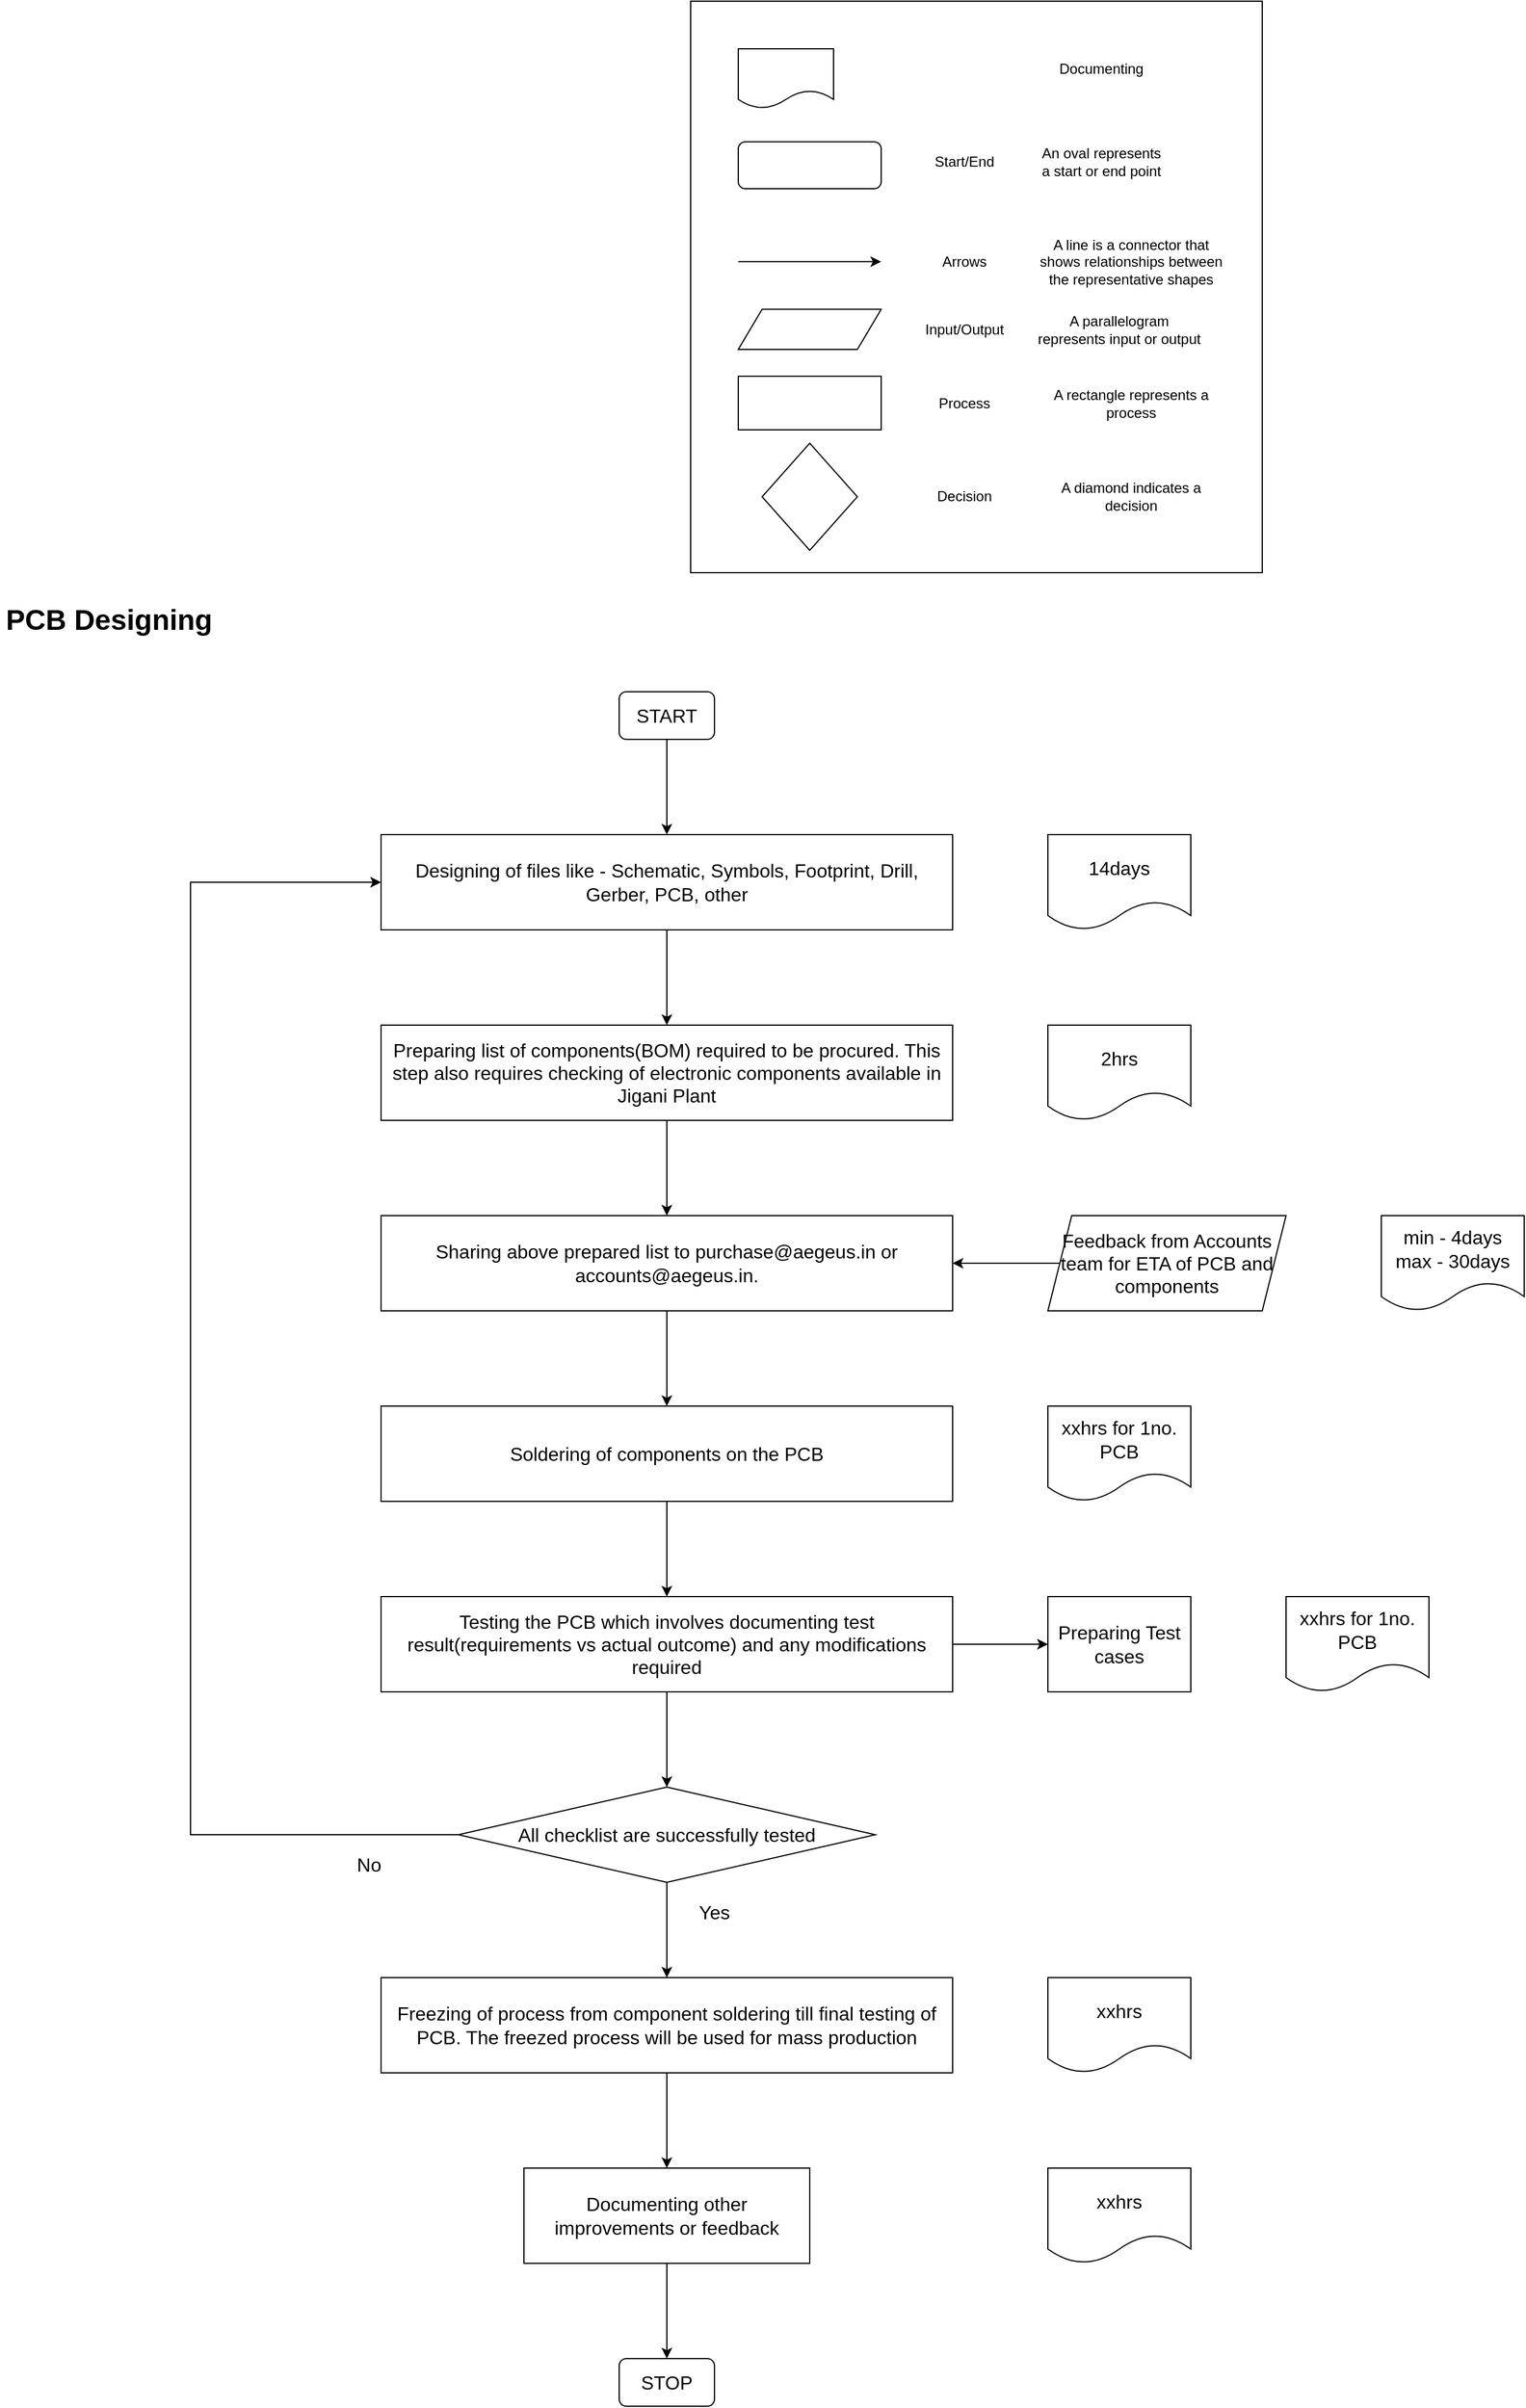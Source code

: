 <mxfile version="21.2.0" type="github">
  <diagram id="C5RBs43oDa-KdzZeNtuy" name="Page-1">
    <mxGraphModel dx="1101" dy="573" grid="1" gridSize="10" guides="1" tooltips="1" connect="1" arrows="1" fold="1" page="1" pageScale="1" pageWidth="2339" pageHeight="3300" math="0" shadow="0">
      <root>
        <mxCell id="WIyWlLk6GJQsqaUBKTNV-0" />
        <mxCell id="WIyWlLk6GJQsqaUBKTNV-1" parent="WIyWlLk6GJQsqaUBKTNV-0" />
        <mxCell id="08hdWsbHX_fokyvuwQh9-18" value="" style="group" vertex="1" connectable="0" parent="WIyWlLk6GJQsqaUBKTNV-1">
          <mxGeometry x="620" y="20" width="480" height="540" as="geometry" />
        </mxCell>
        <mxCell id="08hdWsbHX_fokyvuwQh9-67" value="" style="group" vertex="1" connectable="0" parent="08hdWsbHX_fokyvuwQh9-18">
          <mxGeometry width="480" height="480" as="geometry" />
        </mxCell>
        <mxCell id="08hdWsbHX_fokyvuwQh9-17" value="" style="whiteSpace=wrap;html=1;aspect=fixed;" vertex="1" parent="08hdWsbHX_fokyvuwQh9-67">
          <mxGeometry width="480" height="480" as="geometry" />
        </mxCell>
        <mxCell id="08hdWsbHX_fokyvuwQh9-1" value="Start/End" style="text;strokeColor=none;align=center;fillColor=none;html=1;verticalAlign=middle;whiteSpace=wrap;rounded=0;" vertex="1" parent="08hdWsbHX_fokyvuwQh9-67">
          <mxGeometry x="200" y="118.125" width="60" height="33.75" as="geometry" />
        </mxCell>
        <mxCell id="08hdWsbHX_fokyvuwQh9-2" value="An oval represents a start or end point" style="text;strokeColor=none;align=center;fillColor=none;html=1;verticalAlign=middle;whiteSpace=wrap;rounded=0;" vertex="1" parent="08hdWsbHX_fokyvuwQh9-67">
          <mxGeometry x="290" y="118.125" width="110" height="33.75" as="geometry" />
        </mxCell>
        <mxCell id="08hdWsbHX_fokyvuwQh9-3" value="Arrows" style="text;strokeColor=none;align=center;fillColor=none;html=1;verticalAlign=middle;whiteSpace=wrap;rounded=0;" vertex="1" parent="08hdWsbHX_fokyvuwQh9-67">
          <mxGeometry x="200" y="202.5" width="60" height="33.75" as="geometry" />
        </mxCell>
        <mxCell id="08hdWsbHX_fokyvuwQh9-4" value="A line is a connector that shows relationships between the representative shapes" style="text;strokeColor=none;align=center;fillColor=none;html=1;verticalAlign=middle;whiteSpace=wrap;rounded=0;" vertex="1" parent="08hdWsbHX_fokyvuwQh9-67">
          <mxGeometry x="290" y="202.5" width="160" height="33.75" as="geometry" />
        </mxCell>
        <mxCell id="08hdWsbHX_fokyvuwQh9-5" value="Input/Output" style="text;strokeColor=none;align=center;fillColor=none;html=1;verticalAlign=middle;whiteSpace=wrap;rounded=0;" vertex="1" parent="08hdWsbHX_fokyvuwQh9-67">
          <mxGeometry x="200" y="258.75" width="60" height="33.75" as="geometry" />
        </mxCell>
        <mxCell id="08hdWsbHX_fokyvuwQh9-6" value="A parallelogram represents input or output" style="text;strokeColor=none;align=center;fillColor=none;html=1;verticalAlign=middle;whiteSpace=wrap;rounded=0;" vertex="1" parent="08hdWsbHX_fokyvuwQh9-67">
          <mxGeometry x="290" y="258.75" width="140" height="33.75" as="geometry" />
        </mxCell>
        <mxCell id="08hdWsbHX_fokyvuwQh9-7" value="Process" style="text;strokeColor=none;align=center;fillColor=none;html=1;verticalAlign=middle;whiteSpace=wrap;rounded=0;" vertex="1" parent="08hdWsbHX_fokyvuwQh9-67">
          <mxGeometry x="200" y="320.625" width="60" height="33.75" as="geometry" />
        </mxCell>
        <mxCell id="08hdWsbHX_fokyvuwQh9-8" value="A rectangle represents a process" style="text;strokeColor=none;align=center;fillColor=none;html=1;verticalAlign=middle;whiteSpace=wrap;rounded=0;" vertex="1" parent="08hdWsbHX_fokyvuwQh9-67">
          <mxGeometry x="290" y="320.625" width="160" height="33.75" as="geometry" />
        </mxCell>
        <mxCell id="08hdWsbHX_fokyvuwQh9-10" value="Decision" style="text;strokeColor=none;align=center;fillColor=none;html=1;verticalAlign=middle;whiteSpace=wrap;rounded=0;" vertex="1" parent="08hdWsbHX_fokyvuwQh9-67">
          <mxGeometry x="200" y="399.375" width="60" height="33.75" as="geometry" />
        </mxCell>
        <mxCell id="08hdWsbHX_fokyvuwQh9-11" value="A diamond indicates a decision" style="text;strokeColor=none;align=center;fillColor=none;html=1;verticalAlign=middle;whiteSpace=wrap;rounded=0;" vertex="1" parent="08hdWsbHX_fokyvuwQh9-67">
          <mxGeometry x="290" y="399.375" width="160" height="33.75" as="geometry" />
        </mxCell>
        <mxCell id="08hdWsbHX_fokyvuwQh9-12" value="" style="rounded=1;whiteSpace=wrap;html=1;" vertex="1" parent="08hdWsbHX_fokyvuwQh9-67">
          <mxGeometry x="40" y="118.125" width="120" height="39.375" as="geometry" />
        </mxCell>
        <mxCell id="08hdWsbHX_fokyvuwQh9-13" value="" style="endArrow=classic;html=1;rounded=0;" edge="1" parent="08hdWsbHX_fokyvuwQh9-67">
          <mxGeometry width="50" height="50" relative="1" as="geometry">
            <mxPoint x="40" y="218.812" as="sourcePoint" />
            <mxPoint x="160" y="218.812" as="targetPoint" />
            <Array as="points">
              <mxPoint x="100" y="218.812" />
            </Array>
          </mxGeometry>
        </mxCell>
        <mxCell id="08hdWsbHX_fokyvuwQh9-14" value="" style="shape=parallelogram;perimeter=parallelogramPerimeter;whiteSpace=wrap;html=1;fixedSize=1;" vertex="1" parent="08hdWsbHX_fokyvuwQh9-67">
          <mxGeometry x="40" y="258.75" width="120" height="33.75" as="geometry" />
        </mxCell>
        <mxCell id="08hdWsbHX_fokyvuwQh9-15" value="" style="rounded=0;whiteSpace=wrap;html=1;" vertex="1" parent="08hdWsbHX_fokyvuwQh9-67">
          <mxGeometry x="40" y="315" width="120" height="45" as="geometry" />
        </mxCell>
        <mxCell id="08hdWsbHX_fokyvuwQh9-16" value="" style="rhombus;whiteSpace=wrap;html=1;" vertex="1" parent="08hdWsbHX_fokyvuwQh9-67">
          <mxGeometry x="60" y="371.25" width="80" height="90" as="geometry" />
        </mxCell>
        <mxCell id="08hdWsbHX_fokyvuwQh9-65" value="" style="shape=document;whiteSpace=wrap;html=1;boundedLbl=1;" vertex="1" parent="08hdWsbHX_fokyvuwQh9-67">
          <mxGeometry x="40" y="40" width="80" height="50" as="geometry" />
        </mxCell>
        <mxCell id="08hdWsbHX_fokyvuwQh9-66" value="Documenting" style="text;strokeColor=none;align=center;fillColor=none;html=1;verticalAlign=middle;whiteSpace=wrap;rounded=0;" vertex="1" parent="08hdWsbHX_fokyvuwQh9-67">
          <mxGeometry x="290" y="40.005" width="110" height="33.75" as="geometry" />
        </mxCell>
        <mxCell id="08hdWsbHX_fokyvuwQh9-21" value="&lt;h1&gt;PCB Designing&lt;br&gt;&lt;/h1&gt;&lt;p&gt;&lt;br&gt;&lt;/p&gt;" style="text;html=1;strokeColor=none;fillColor=none;spacing=5;spacingTop=-20;whiteSpace=wrap;overflow=hidden;rounded=0;" vertex="1" parent="WIyWlLk6GJQsqaUBKTNV-1">
          <mxGeometry x="40" y="520" width="190" height="40" as="geometry" />
        </mxCell>
        <mxCell id="08hdWsbHX_fokyvuwQh9-31" style="edgeStyle=orthogonalEdgeStyle;rounded=0;orthogonalLoop=1;jettySize=auto;html=1;entryX=0.5;entryY=0;entryDx=0;entryDy=0;" edge="1" parent="WIyWlLk6GJQsqaUBKTNV-1" source="08hdWsbHX_fokyvuwQh9-24" target="08hdWsbHX_fokyvuwQh9-25">
          <mxGeometry relative="1" as="geometry" />
        </mxCell>
        <mxCell id="08hdWsbHX_fokyvuwQh9-24" value="&lt;font size=&quot;3&quot;&gt;START&lt;/font&gt;" style="rounded=1;whiteSpace=wrap;html=1;" vertex="1" parent="WIyWlLk6GJQsqaUBKTNV-1">
          <mxGeometry x="560" y="600" width="80" height="40" as="geometry" />
        </mxCell>
        <mxCell id="08hdWsbHX_fokyvuwQh9-45" style="edgeStyle=orthogonalEdgeStyle;rounded=0;orthogonalLoop=1;jettySize=auto;html=1;entryX=0.5;entryY=0;entryDx=0;entryDy=0;" edge="1" parent="WIyWlLk6GJQsqaUBKTNV-1" source="08hdWsbHX_fokyvuwQh9-25" target="08hdWsbHX_fokyvuwQh9-32">
          <mxGeometry relative="1" as="geometry" />
        </mxCell>
        <mxCell id="08hdWsbHX_fokyvuwQh9-25" value="&lt;font size=&quot;3&quot;&gt;Designing of files like - Schematic, Symbols, Footprint, Drill, Gerber, PCB, other &lt;br&gt;&lt;/font&gt;" style="rounded=0;whiteSpace=wrap;html=1;" vertex="1" parent="WIyWlLk6GJQsqaUBKTNV-1">
          <mxGeometry x="360" y="720" width="480" height="80" as="geometry" />
        </mxCell>
        <mxCell id="08hdWsbHX_fokyvuwQh9-46" style="edgeStyle=orthogonalEdgeStyle;rounded=0;orthogonalLoop=1;jettySize=auto;html=1;entryX=0.5;entryY=0;entryDx=0;entryDy=0;" edge="1" parent="WIyWlLk6GJQsqaUBKTNV-1" source="08hdWsbHX_fokyvuwQh9-32" target="08hdWsbHX_fokyvuwQh9-33">
          <mxGeometry relative="1" as="geometry" />
        </mxCell>
        <mxCell id="08hdWsbHX_fokyvuwQh9-32" value="&lt;font size=&quot;3&quot;&gt;Preparing list of components&lt;/font&gt;&lt;font size=&quot;3&quot;&gt;(BOM)&lt;/font&gt;&lt;font size=&quot;3&quot;&gt; required to be procured. This step also requires checking of electronic components available in Jigani Plant &lt;br&gt;&lt;/font&gt;" style="rounded=0;whiteSpace=wrap;html=1;" vertex="1" parent="WIyWlLk6GJQsqaUBKTNV-1">
          <mxGeometry x="360" y="880" width="480" height="80" as="geometry" />
        </mxCell>
        <mxCell id="08hdWsbHX_fokyvuwQh9-47" style="edgeStyle=orthogonalEdgeStyle;rounded=0;orthogonalLoop=1;jettySize=auto;html=1;entryX=0.5;entryY=0;entryDx=0;entryDy=0;" edge="1" parent="WIyWlLk6GJQsqaUBKTNV-1" source="08hdWsbHX_fokyvuwQh9-33" target="08hdWsbHX_fokyvuwQh9-34">
          <mxGeometry relative="1" as="geometry" />
        </mxCell>
        <mxCell id="08hdWsbHX_fokyvuwQh9-33" value="&lt;font size=&quot;3&quot;&gt;Sharing above prepared list to purchase@aegeus.in or accounts@aegeus.in. &lt;/font&gt;&lt;style type=&quot;text/css&quot;&gt;td {border: 1px solid #cccccc;}br {mso-data-placement:same-cell;}&lt;/style&gt;" style="rounded=0;whiteSpace=wrap;html=1;" vertex="1" parent="WIyWlLk6GJQsqaUBKTNV-1">
          <mxGeometry x="360" y="1040" width="480" height="80" as="geometry" />
        </mxCell>
        <mxCell id="08hdWsbHX_fokyvuwQh9-48" style="edgeStyle=orthogonalEdgeStyle;rounded=0;orthogonalLoop=1;jettySize=auto;html=1;entryX=0.5;entryY=0;entryDx=0;entryDy=0;" edge="1" parent="WIyWlLk6GJQsqaUBKTNV-1" source="08hdWsbHX_fokyvuwQh9-34" target="08hdWsbHX_fokyvuwQh9-35">
          <mxGeometry relative="1" as="geometry" />
        </mxCell>
        <mxCell id="08hdWsbHX_fokyvuwQh9-34" value="&lt;font size=&quot;3&quot;&gt;Soldering of components on the PCB&lt;br&gt;&lt;/font&gt;" style="rounded=0;whiteSpace=wrap;html=1;" vertex="1" parent="WIyWlLk6GJQsqaUBKTNV-1">
          <mxGeometry x="360" y="1200" width="480" height="80" as="geometry" />
        </mxCell>
        <mxCell id="08hdWsbHX_fokyvuwQh9-50" style="edgeStyle=orthogonalEdgeStyle;rounded=0;orthogonalLoop=1;jettySize=auto;html=1;entryX=0;entryY=0.5;entryDx=0;entryDy=0;" edge="1" parent="WIyWlLk6GJQsqaUBKTNV-1" source="08hdWsbHX_fokyvuwQh9-35" target="08hdWsbHX_fokyvuwQh9-49">
          <mxGeometry relative="1" as="geometry">
            <mxPoint x="870" y="1400" as="targetPoint" />
          </mxGeometry>
        </mxCell>
        <mxCell id="08hdWsbHX_fokyvuwQh9-35" value="&lt;font size=&quot;3&quot;&gt;Testing the PCB &lt;/font&gt;&lt;font size=&quot;3&quot;&gt;which involves documenting test result(requirements vs actual outcome) and any modifications required &lt;/font&gt;" style="rounded=0;whiteSpace=wrap;html=1;" vertex="1" parent="WIyWlLk6GJQsqaUBKTNV-1">
          <mxGeometry x="360" y="1360" width="480" height="80" as="geometry" />
        </mxCell>
        <mxCell id="08hdWsbHX_fokyvuwQh9-38" style="edgeStyle=orthogonalEdgeStyle;rounded=0;orthogonalLoop=1;jettySize=auto;html=1;entryX=0.5;entryY=0;entryDx=0;entryDy=0;" edge="1" parent="WIyWlLk6GJQsqaUBKTNV-1" source="08hdWsbHX_fokyvuwQh9-39" target="08hdWsbHX_fokyvuwQh9-37">
          <mxGeometry relative="1" as="geometry" />
        </mxCell>
        <mxCell id="08hdWsbHX_fokyvuwQh9-56" value="" style="edgeStyle=orthogonalEdgeStyle;rounded=0;orthogonalLoop=1;jettySize=auto;html=1;" edge="1" parent="WIyWlLk6GJQsqaUBKTNV-1" source="08hdWsbHX_fokyvuwQh9-36" target="08hdWsbHX_fokyvuwQh9-55">
          <mxGeometry relative="1" as="geometry" />
        </mxCell>
        <mxCell id="08hdWsbHX_fokyvuwQh9-36" value="&lt;font size=&quot;3&quot;&gt;Documenting other improvements or feedback &lt;br&gt;&lt;/font&gt;" style="rounded=0;whiteSpace=wrap;html=1;" vertex="1" parent="WIyWlLk6GJQsqaUBKTNV-1">
          <mxGeometry x="480" y="1840" width="240" height="80" as="geometry" />
        </mxCell>
        <mxCell id="08hdWsbHX_fokyvuwQh9-53" value="" style="edgeStyle=orthogonalEdgeStyle;rounded=0;orthogonalLoop=1;jettySize=auto;html=1;" edge="1" parent="WIyWlLk6GJQsqaUBKTNV-1" source="08hdWsbHX_fokyvuwQh9-37" target="08hdWsbHX_fokyvuwQh9-36">
          <mxGeometry relative="1" as="geometry" />
        </mxCell>
        <mxCell id="08hdWsbHX_fokyvuwQh9-37" value="&lt;font size=&quot;3&quot;&gt;Freezing of process from component soldering till final testing of PCB. The freezed process will be used for mass production&lt;br&gt;&lt;/font&gt;" style="rounded=0;whiteSpace=wrap;html=1;" vertex="1" parent="WIyWlLk6GJQsqaUBKTNV-1">
          <mxGeometry x="360" y="1680" width="480" height="80" as="geometry" />
        </mxCell>
        <mxCell id="08hdWsbHX_fokyvuwQh9-40" value="" style="edgeStyle=orthogonalEdgeStyle;rounded=0;orthogonalLoop=1;jettySize=auto;html=1;entryX=0.5;entryY=0;entryDx=0;entryDy=0;" edge="1" parent="WIyWlLk6GJQsqaUBKTNV-1" source="08hdWsbHX_fokyvuwQh9-35" target="08hdWsbHX_fokyvuwQh9-39">
          <mxGeometry relative="1" as="geometry">
            <mxPoint x="600" y="1600" as="sourcePoint" />
            <mxPoint x="600" y="1840" as="targetPoint" />
          </mxGeometry>
        </mxCell>
        <mxCell id="08hdWsbHX_fokyvuwQh9-43" style="edgeStyle=orthogonalEdgeStyle;rounded=0;orthogonalLoop=1;jettySize=auto;html=1;entryX=0;entryY=0.5;entryDx=0;entryDy=0;" edge="1" parent="WIyWlLk6GJQsqaUBKTNV-1" source="08hdWsbHX_fokyvuwQh9-39" target="08hdWsbHX_fokyvuwQh9-25">
          <mxGeometry relative="1" as="geometry">
            <mxPoint x="200" y="760" as="targetPoint" />
            <Array as="points">
              <mxPoint x="200" y="1560" />
              <mxPoint x="200" y="760" />
            </Array>
          </mxGeometry>
        </mxCell>
        <mxCell id="08hdWsbHX_fokyvuwQh9-39" value="&lt;font size=&quot;3&quot;&gt;All checklist are successfully tested&lt;br&gt;&lt;/font&gt;" style="rhombus;whiteSpace=wrap;html=1;" vertex="1" parent="WIyWlLk6GJQsqaUBKTNV-1">
          <mxGeometry x="425" y="1520" width="350" height="80" as="geometry" />
        </mxCell>
        <mxCell id="08hdWsbHX_fokyvuwQh9-41" value="&lt;font size=&quot;3&quot;&gt;Yes&lt;/font&gt;" style="text;html=1;strokeColor=none;fillColor=none;align=center;verticalAlign=middle;whiteSpace=wrap;rounded=0;" vertex="1" parent="WIyWlLk6GJQsqaUBKTNV-1">
          <mxGeometry x="610" y="1610" width="60" height="30" as="geometry" />
        </mxCell>
        <mxCell id="08hdWsbHX_fokyvuwQh9-44" value="&lt;font size=&quot;3&quot;&gt;No&lt;/font&gt;" style="text;html=1;strokeColor=none;fillColor=none;align=center;verticalAlign=middle;whiteSpace=wrap;rounded=0;" vertex="1" parent="WIyWlLk6GJQsqaUBKTNV-1">
          <mxGeometry x="320" y="1570" width="60" height="30" as="geometry" />
        </mxCell>
        <mxCell id="08hdWsbHX_fokyvuwQh9-49" value="&lt;font size=&quot;3&quot;&gt;Preparing Test cases&lt;br&gt;&lt;/font&gt;" style="rounded=0;whiteSpace=wrap;html=1;" vertex="1" parent="WIyWlLk6GJQsqaUBKTNV-1">
          <mxGeometry x="920" y="1360" width="120" height="80" as="geometry" />
        </mxCell>
        <mxCell id="08hdWsbHX_fokyvuwQh9-52" value="" style="edgeStyle=orthogonalEdgeStyle;rounded=0;orthogonalLoop=1;jettySize=auto;html=1;exitX=0;exitY=0.5;exitDx=0;exitDy=0;" edge="1" parent="WIyWlLk6GJQsqaUBKTNV-1" source="08hdWsbHX_fokyvuwQh9-57" target="08hdWsbHX_fokyvuwQh9-33">
          <mxGeometry relative="1" as="geometry">
            <mxPoint x="920" y="1080" as="sourcePoint" />
          </mxGeometry>
        </mxCell>
        <mxCell id="08hdWsbHX_fokyvuwQh9-55" value="&lt;font size=&quot;3&quot;&gt;STOP&lt;/font&gt;" style="rounded=1;whiteSpace=wrap;html=1;" vertex="1" parent="WIyWlLk6GJQsqaUBKTNV-1">
          <mxGeometry x="560" y="2000" width="80" height="40" as="geometry" />
        </mxCell>
        <mxCell id="08hdWsbHX_fokyvuwQh9-57" value="&lt;font size=&quot;3&quot;&gt;Feedback from Accounts team for ETA of PCB and components&lt;br&gt;&lt;/font&gt;" style="shape=parallelogram;perimeter=parallelogramPerimeter;whiteSpace=wrap;html=1;fixedSize=1;" vertex="1" parent="WIyWlLk6GJQsqaUBKTNV-1">
          <mxGeometry x="920" y="1040" width="200" height="80" as="geometry" />
        </mxCell>
        <mxCell id="08hdWsbHX_fokyvuwQh9-58" value="&lt;font size=&quot;3&quot;&gt;14days&lt;br&gt;&lt;/font&gt;" style="shape=document;whiteSpace=wrap;html=1;boundedLbl=1;" vertex="1" parent="WIyWlLk6GJQsqaUBKTNV-1">
          <mxGeometry x="920" y="720" width="120" height="80" as="geometry" />
        </mxCell>
        <mxCell id="08hdWsbHX_fokyvuwQh9-59" value="&lt;font size=&quot;3&quot;&gt;2hrs&lt;/font&gt;" style="shape=document;whiteSpace=wrap;html=1;boundedLbl=1;" vertex="1" parent="WIyWlLk6GJQsqaUBKTNV-1">
          <mxGeometry x="920" y="880" width="120" height="80" as="geometry" />
        </mxCell>
        <mxCell id="08hdWsbHX_fokyvuwQh9-60" value="&lt;div&gt;&lt;font size=&quot;3&quot;&gt;min - 4days&lt;/font&gt;&lt;/div&gt;&lt;div&gt;&lt;font size=&quot;3&quot;&gt;max - 30days&lt;br&gt;&lt;/font&gt;&lt;/div&gt;" style="shape=document;whiteSpace=wrap;html=1;boundedLbl=1;" vertex="1" parent="WIyWlLk6GJQsqaUBKTNV-1">
          <mxGeometry x="1200" y="1040" width="120" height="80" as="geometry" />
        </mxCell>
        <mxCell id="08hdWsbHX_fokyvuwQh9-61" value="&lt;font size=&quot;3&quot;&gt;xxhrs for 1no. PCB&lt;br&gt;&lt;/font&gt;" style="shape=document;whiteSpace=wrap;html=1;boundedLbl=1;" vertex="1" parent="WIyWlLk6GJQsqaUBKTNV-1">
          <mxGeometry x="920" y="1200" width="120" height="80" as="geometry" />
        </mxCell>
        <mxCell id="08hdWsbHX_fokyvuwQh9-62" value="&lt;font size=&quot;3&quot;&gt;xxhrs for 1no. PCB&lt;br&gt;&lt;/font&gt;" style="shape=document;whiteSpace=wrap;html=1;boundedLbl=1;" vertex="1" parent="WIyWlLk6GJQsqaUBKTNV-1">
          <mxGeometry x="1120" y="1360" width="120" height="80" as="geometry" />
        </mxCell>
        <mxCell id="08hdWsbHX_fokyvuwQh9-63" value="&lt;font size=&quot;3&quot;&gt;xxhrs&lt;br&gt;&lt;/font&gt;" style="shape=document;whiteSpace=wrap;html=1;boundedLbl=1;" vertex="1" parent="WIyWlLk6GJQsqaUBKTNV-1">
          <mxGeometry x="920" y="1680" width="120" height="80" as="geometry" />
        </mxCell>
        <mxCell id="08hdWsbHX_fokyvuwQh9-64" value="&lt;font size=&quot;3&quot;&gt;xxhrs&lt;br&gt;&lt;/font&gt;" style="shape=document;whiteSpace=wrap;html=1;boundedLbl=1;" vertex="1" parent="WIyWlLk6GJQsqaUBKTNV-1">
          <mxGeometry x="920" y="1840" width="120" height="80" as="geometry" />
        </mxCell>
      </root>
    </mxGraphModel>
  </diagram>
</mxfile>
